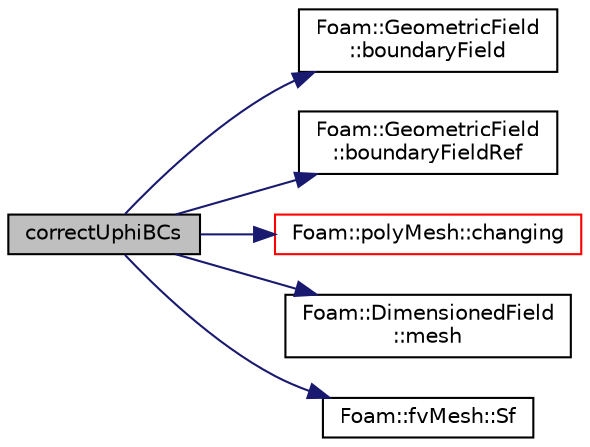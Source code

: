 digraph "correctUphiBCs"
{
  bgcolor="transparent";
  edge [fontname="Helvetica",fontsize="10",labelfontname="Helvetica",labelfontsize="10"];
  node [fontname="Helvetica",fontsize="10",shape=record];
  rankdir="LR";
  Node2092 [label="correctUphiBCs",height=0.2,width=0.4,color="black", fillcolor="grey75", style="filled", fontcolor="black"];
  Node2092 -> Node2093 [color="midnightblue",fontsize="10",style="solid",fontname="Helvetica"];
  Node2093 [label="Foam::GeometricField\l::boundaryField",height=0.2,width=0.4,color="black",URL="$a23249.html#a9ff7de36fba06b4f4f77a75142ad72b6",tooltip="Return const-reference to the boundary field. "];
  Node2092 -> Node2094 [color="midnightblue",fontsize="10",style="solid",fontname="Helvetica"];
  Node2094 [label="Foam::GeometricField\l::boundaryFieldRef",height=0.2,width=0.4,color="black",URL="$a23249.html#af3831c9fea9f6ae7532a6d57cc67c959",tooltip="Return a reference to the boundary field. "];
  Node2092 -> Node2095 [color="midnightblue",fontsize="10",style="solid",fontname="Helvetica"];
  Node2095 [label="Foam::polyMesh::changing",height=0.2,width=0.4,color="red",URL="$a28565.html#a5ffdcac7622a1cba91f4f67b058a85b0",tooltip="Is mesh changing (topology changing and/or moving) "];
  Node2092 -> Node2212 [color="midnightblue",fontsize="10",style="solid",fontname="Helvetica"];
  Node2212 [label="Foam::DimensionedField\l::mesh",height=0.2,width=0.4,color="black",URL="$a27497.html#a8f1110830348a1448a14ab5e3cf47e3b",tooltip="Return mesh. "];
  Node2092 -> Node2337 [color="midnightblue",fontsize="10",style="solid",fontname="Helvetica"];
  Node2337 [label="Foam::fvMesh::Sf",height=0.2,width=0.4,color="black",URL="$a23593.html#a9dd61db5922c82527289434350fa0f17",tooltip="Return cell face area vectors. "];
}
